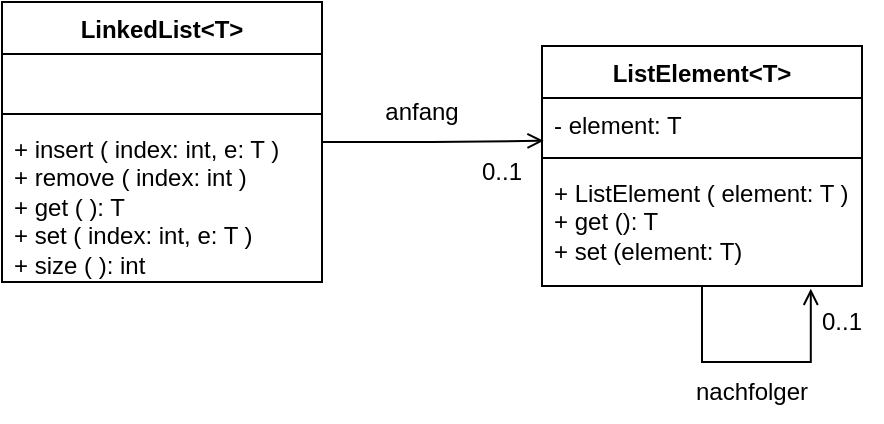 <mxfile version="24.7.12">
  <diagram name="Seite-1" id="TRL5Svaa5mKNiMC0yrss">
    <mxGraphModel dx="1050" dy="565" grid="1" gridSize="10" guides="1" tooltips="1" connect="1" arrows="1" fold="1" page="1" pageScale="1" pageWidth="827" pageHeight="1169" math="0" shadow="0">
      <root>
        <mxCell id="0" />
        <mxCell id="1" parent="0" />
        <mxCell id="ZxR8wpi-S4hja_HgI0-M-1" value="LinkedList&amp;lt;T&amp;gt;" style="swimlane;fontStyle=1;align=center;verticalAlign=top;childLayout=stackLayout;horizontal=1;startSize=26;horizontalStack=0;resizeParent=1;resizeParentMax=0;resizeLast=0;collapsible=1;marginBottom=0;whiteSpace=wrap;html=1;" vertex="1" parent="1">
          <mxGeometry x="100" y="80" width="160" height="140" as="geometry" />
        </mxCell>
        <mxCell id="ZxR8wpi-S4hja_HgI0-M-2" value="&amp;nbsp;" style="text;strokeColor=none;fillColor=none;align=left;verticalAlign=top;spacingLeft=4;spacingRight=4;overflow=hidden;rotatable=0;points=[[0,0.5],[1,0.5]];portConstraint=eastwest;whiteSpace=wrap;html=1;" vertex="1" parent="ZxR8wpi-S4hja_HgI0-M-1">
          <mxGeometry y="26" width="160" height="26" as="geometry" />
        </mxCell>
        <mxCell id="ZxR8wpi-S4hja_HgI0-M-3" value="" style="line;strokeWidth=1;fillColor=none;align=left;verticalAlign=middle;spacingTop=-1;spacingLeft=3;spacingRight=3;rotatable=0;labelPosition=right;points=[];portConstraint=eastwest;strokeColor=inherit;" vertex="1" parent="ZxR8wpi-S4hja_HgI0-M-1">
          <mxGeometry y="52" width="160" height="8" as="geometry" />
        </mxCell>
        <mxCell id="ZxR8wpi-S4hja_HgI0-M-4" value="+ insert ( index: int, e: T )&lt;div&gt;+ remove ( index: int )&lt;/div&gt;&lt;div&gt;+ get ( ): T&lt;/div&gt;&lt;div&gt;+ set ( index: int, e: T )&lt;/div&gt;&lt;div&gt;+ size ( ): int&lt;/div&gt;" style="text;strokeColor=none;fillColor=none;align=left;verticalAlign=top;spacingLeft=4;spacingRight=4;overflow=hidden;rotatable=0;points=[[0,0.5],[1,0.5]];portConstraint=eastwest;whiteSpace=wrap;html=1;" vertex="1" parent="ZxR8wpi-S4hja_HgI0-M-1">
          <mxGeometry y="60" width="160" height="80" as="geometry" />
        </mxCell>
        <mxCell id="ZxR8wpi-S4hja_HgI0-M-5" value="ListElement&amp;lt;T&amp;gt;" style="swimlane;fontStyle=1;align=center;verticalAlign=top;childLayout=stackLayout;horizontal=1;startSize=26;horizontalStack=0;resizeParent=1;resizeParentMax=0;resizeLast=0;collapsible=1;marginBottom=0;whiteSpace=wrap;html=1;" vertex="1" parent="1">
          <mxGeometry x="370" y="102" width="160" height="120" as="geometry" />
        </mxCell>
        <mxCell id="ZxR8wpi-S4hja_HgI0-M-6" value="- element: T" style="text;strokeColor=none;fillColor=none;align=left;verticalAlign=top;spacingLeft=4;spacingRight=4;overflow=hidden;rotatable=0;points=[[0,0.5],[1,0.5]];portConstraint=eastwest;whiteSpace=wrap;html=1;" vertex="1" parent="ZxR8wpi-S4hja_HgI0-M-5">
          <mxGeometry y="26" width="160" height="26" as="geometry" />
        </mxCell>
        <mxCell id="ZxR8wpi-S4hja_HgI0-M-7" value="" style="line;strokeWidth=1;fillColor=none;align=left;verticalAlign=middle;spacingTop=-1;spacingLeft=3;spacingRight=3;rotatable=0;labelPosition=right;points=[];portConstraint=eastwest;strokeColor=inherit;" vertex="1" parent="ZxR8wpi-S4hja_HgI0-M-5">
          <mxGeometry y="52" width="160" height="8" as="geometry" />
        </mxCell>
        <mxCell id="ZxR8wpi-S4hja_HgI0-M-8" value="+ ListElement ( element: T )&lt;div&gt;+ get (): T&lt;/div&gt;&lt;div&gt;+ set (element: T)&lt;/div&gt;" style="text;strokeColor=none;fillColor=none;align=left;verticalAlign=top;spacingLeft=4;spacingRight=4;overflow=hidden;rotatable=0;points=[[0,0.5],[1,0.5]];portConstraint=eastwest;whiteSpace=wrap;html=1;" vertex="1" parent="ZxR8wpi-S4hja_HgI0-M-5">
          <mxGeometry y="60" width="160" height="60" as="geometry" />
        </mxCell>
        <mxCell id="ZxR8wpi-S4hja_HgI0-M-12" style="edgeStyle=orthogonalEdgeStyle;rounded=0;orthogonalLoop=1;jettySize=auto;html=1;entryX=0.84;entryY=1.023;entryDx=0;entryDy=0;entryPerimeter=0;endArrow=open;endFill=0;" edge="1" parent="ZxR8wpi-S4hja_HgI0-M-5" source="ZxR8wpi-S4hja_HgI0-M-5" target="ZxR8wpi-S4hja_HgI0-M-8">
          <mxGeometry relative="1" as="geometry">
            <Array as="points">
              <mxPoint x="80" y="158" />
              <mxPoint x="134" y="158" />
            </Array>
          </mxGeometry>
        </mxCell>
        <mxCell id="ZxR8wpi-S4hja_HgI0-M-13" value="nachfolger" style="text;html=1;align=center;verticalAlign=middle;whiteSpace=wrap;rounded=0;" vertex="1" parent="1">
          <mxGeometry x="450" y="260" width="50" height="30" as="geometry" />
        </mxCell>
        <mxCell id="ZxR8wpi-S4hja_HgI0-M-14" value="0..1" style="text;html=1;align=center;verticalAlign=middle;whiteSpace=wrap;rounded=0;" vertex="1" parent="1">
          <mxGeometry x="500" y="230" width="40" height="19" as="geometry" />
        </mxCell>
        <mxCell id="ZxR8wpi-S4hja_HgI0-M-15" style="edgeStyle=orthogonalEdgeStyle;rounded=0;orthogonalLoop=1;jettySize=auto;html=1;entryX=0.005;entryY=0.823;entryDx=0;entryDy=0;entryPerimeter=0;endArrow=open;endFill=0;" edge="1" parent="1" source="ZxR8wpi-S4hja_HgI0-M-1" target="ZxR8wpi-S4hja_HgI0-M-6">
          <mxGeometry relative="1" as="geometry" />
        </mxCell>
        <mxCell id="ZxR8wpi-S4hja_HgI0-M-16" value="anfang" style="text;html=1;align=center;verticalAlign=middle;whiteSpace=wrap;rounded=0;" vertex="1" parent="1">
          <mxGeometry x="280" y="120" width="60" height="30" as="geometry" />
        </mxCell>
        <mxCell id="ZxR8wpi-S4hja_HgI0-M-17" value="0..1" style="text;html=1;align=center;verticalAlign=middle;whiteSpace=wrap;rounded=0;" vertex="1" parent="1">
          <mxGeometry x="330" y="150" width="40" height="30" as="geometry" />
        </mxCell>
      </root>
    </mxGraphModel>
  </diagram>
</mxfile>
